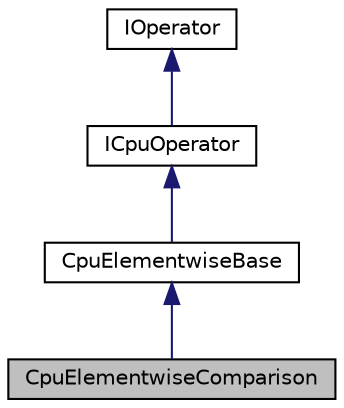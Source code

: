 digraph "CpuElementwiseComparison"
{
 // LATEX_PDF_SIZE
  edge [fontname="Helvetica",fontsize="10",labelfontname="Helvetica",labelfontsize="10"];
  node [fontname="Helvetica",fontsize="10",shape=record];
  Node1 [label="CpuElementwiseComparison",height=0.2,width=0.4,color="black", fillcolor="grey75", style="filled", fontcolor="black",tooltip="Basic function to run cpu::kernels::CpuComparisonKernel."];
  Node2 -> Node1 [dir="back",color="midnightblue",fontsize="10",style="solid",fontname="Helvetica"];
  Node2 [label="CpuElementwiseBase",height=0.2,width=0.4,color="black", fillcolor="white", style="filled",URL="$classarm__compute_1_1cpu_1_1_cpu_elementwise_base.xhtml",tooltip=" "];
  Node3 -> Node2 [dir="back",color="midnightblue",fontsize="10",style="solid",fontname="Helvetica"];
  Node3 [label="ICpuOperator",height=0.2,width=0.4,color="black", fillcolor="white", style="filled",URL="$classarm__compute_1_1experimental_1_1_i_n_e_operator.xhtml",tooltip="Basic interface for functions which have a single async CPU kernel."];
  Node4 -> Node3 [dir="back",color="midnightblue",fontsize="10",style="solid",fontname="Helvetica"];
  Node4 [label="IOperator",height=0.2,width=0.4,color="black", fillcolor="white", style="filled",URL="$classarm__compute_1_1experimental_1_1_i_operator.xhtml",tooltip="Base class for all async functions."];
}
